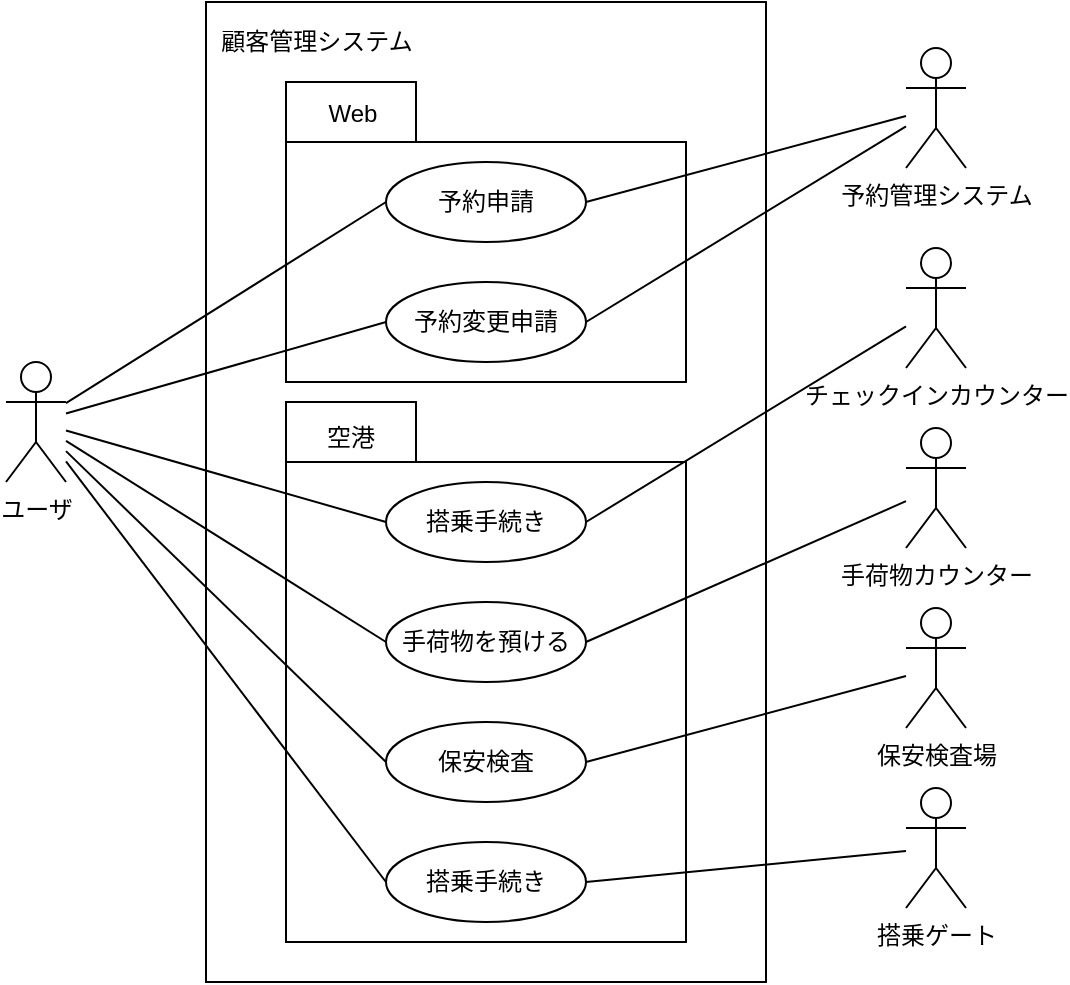 <mxfile version="15.5.2"><diagram id="x_y5S8pQO-tn-fxhovhy" name="ページ1"><mxGraphModel dx="1422" dy="765" grid="1" gridSize="10" guides="1" tooltips="1" connect="1" arrows="1" fold="1" page="1" pageScale="1" pageWidth="827" pageHeight="1169" math="0" shadow="0"><root><mxCell id="0"/><mxCell id="1" parent="0"/><mxCell id="3Cg5c_On5KP_tCkEuw-A-31" value="" style="rounded=0;whiteSpace=wrap;html=1;fillColor=none;" vertex="1" parent="1"><mxGeometry x="200" y="220" width="280" height="490" as="geometry"/></mxCell><mxCell id="3Cg5c_On5KP_tCkEuw-A-58" value="" style="shape=folder;fontStyle=1;tabWidth=65;tabHeight=30;tabPosition=left;html=1;boundedLbl=1;fillColor=none;" vertex="1" parent="1"><mxGeometry x="240" y="420" width="200" height="270" as="geometry"/></mxCell><mxCell id="3Cg5c_On5KP_tCkEuw-A-55" value="" style="shape=folder;fontStyle=1;tabWidth=65;tabHeight=30;tabPosition=left;html=1;boundedLbl=1;fillColor=none;" vertex="1" parent="1"><mxGeometry x="240" y="260" width="200" height="150" as="geometry"/></mxCell><mxCell id="3Cg5c_On5KP_tCkEuw-A-2" value="ユーザ" style="shape=umlActor;verticalLabelPosition=bottom;verticalAlign=top;html=1;outlineConnect=0;" vertex="1" parent="1"><mxGeometry x="100" y="400" width="30" height="60" as="geometry"/></mxCell><mxCell id="3Cg5c_On5KP_tCkEuw-A-4" value="予約管理システム" style="shape=umlActor;verticalLabelPosition=bottom;verticalAlign=top;html=1;outlineConnect=0;" vertex="1" parent="1"><mxGeometry x="550" y="243" width="30" height="60" as="geometry"/></mxCell><mxCell id="3Cg5c_On5KP_tCkEuw-A-21" value="予約申請" style="ellipse;whiteSpace=wrap;html=1;align=center;" vertex="1" parent="1"><mxGeometry x="290" y="300" width="100" height="40" as="geometry"/></mxCell><mxCell id="3Cg5c_On5KP_tCkEuw-A-32" value="顧客管理システム" style="text;html=1;align=center;verticalAlign=middle;resizable=0;points=[];autosize=1;strokeColor=none;fillColor=none;" vertex="1" parent="1"><mxGeometry x="200" y="230" width="110" height="20" as="geometry"/></mxCell><mxCell id="3Cg5c_On5KP_tCkEuw-A-33" value="保安検査" style="ellipse;whiteSpace=wrap;html=1;align=center;fillColor=none;" vertex="1" parent="1"><mxGeometry x="290" y="580" width="100" height="40" as="geometry"/></mxCell><mxCell id="3Cg5c_On5KP_tCkEuw-A-34" value="手荷物を預ける" style="ellipse;whiteSpace=wrap;html=1;align=center;fillColor=none;" vertex="1" parent="1"><mxGeometry x="290" y="520" width="100" height="40" as="geometry"/></mxCell><mxCell id="3Cg5c_On5KP_tCkEuw-A-35" value="搭乗手続き" style="ellipse;whiteSpace=wrap;html=1;align=center;fillColor=none;" vertex="1" parent="1"><mxGeometry x="290" y="460" width="100" height="40" as="geometry"/></mxCell><mxCell id="3Cg5c_On5KP_tCkEuw-A-40" value="" style="endArrow=none;html=1;rounded=0;entryX=0;entryY=0.5;entryDx=0;entryDy=0;" edge="1" parent="1" source="3Cg5c_On5KP_tCkEuw-A-2" target="3Cg5c_On5KP_tCkEuw-A-21"><mxGeometry width="50" height="50" relative="1" as="geometry"><mxPoint x="160" y="460" as="sourcePoint"/><mxPoint x="290" y="300" as="targetPoint"/></mxGeometry></mxCell><mxCell id="3Cg5c_On5KP_tCkEuw-A-41" value="" style="endArrow=none;html=1;rounded=0;entryX=0;entryY=0.5;entryDx=0;entryDy=0;" edge="1" parent="1" source="3Cg5c_On5KP_tCkEuw-A-2" target="3Cg5c_On5KP_tCkEuw-A-35"><mxGeometry width="50" height="50" relative="1" as="geometry"><mxPoint x="230" y="410" as="sourcePoint"/><mxPoint x="280" y="360" as="targetPoint"/></mxGeometry></mxCell><mxCell id="3Cg5c_On5KP_tCkEuw-A-42" value="" style="endArrow=none;html=1;rounded=0;entryX=0;entryY=0.5;entryDx=0;entryDy=0;" edge="1" parent="1" source="3Cg5c_On5KP_tCkEuw-A-2" target="3Cg5c_On5KP_tCkEuw-A-34"><mxGeometry width="50" height="50" relative="1" as="geometry"><mxPoint x="100" y="550" as="sourcePoint"/><mxPoint x="150" y="500" as="targetPoint"/></mxGeometry></mxCell><mxCell id="3Cg5c_On5KP_tCkEuw-A-43" value="" style="endArrow=none;html=1;rounded=0;entryX=0;entryY=0.5;entryDx=0;entryDy=0;" edge="1" parent="1" source="3Cg5c_On5KP_tCkEuw-A-2" target="3Cg5c_On5KP_tCkEuw-A-33"><mxGeometry width="50" height="50" relative="1" as="geometry"><mxPoint x="390" y="490" as="sourcePoint"/><mxPoint x="440" y="440" as="targetPoint"/></mxGeometry></mxCell><mxCell id="3Cg5c_On5KP_tCkEuw-A-44" value="予約変更申請" style="ellipse;whiteSpace=wrap;html=1;align=center;" vertex="1" parent="1"><mxGeometry x="290" y="360" width="100" height="40" as="geometry"/></mxCell><mxCell id="3Cg5c_On5KP_tCkEuw-A-45" value="" style="endArrow=none;html=1;rounded=0;entryX=0;entryY=0.5;entryDx=0;entryDy=0;" edge="1" parent="1" source="3Cg5c_On5KP_tCkEuw-A-2" target="3Cg5c_On5KP_tCkEuw-A-44"><mxGeometry width="50" height="50" relative="1" as="geometry"><mxPoint x="170" y="400" as="sourcePoint"/><mxPoint x="70" y="480" as="targetPoint"/></mxGeometry></mxCell><mxCell id="3Cg5c_On5KP_tCkEuw-A-47" value="" style="endArrow=none;html=1;rounded=0;exitX=1;exitY=0.5;exitDx=0;exitDy=0;" edge="1" parent="1" source="3Cg5c_On5KP_tCkEuw-A-44" target="3Cg5c_On5KP_tCkEuw-A-4"><mxGeometry width="50" height="50" relative="1" as="geometry"><mxPoint x="520" y="460" as="sourcePoint"/><mxPoint x="570" y="410" as="targetPoint"/></mxGeometry></mxCell><mxCell id="3Cg5c_On5KP_tCkEuw-A-48" value="チェックインカウンター" style="shape=umlActor;verticalLabelPosition=bottom;verticalAlign=top;html=1;outlineConnect=0;" vertex="1" parent="1"><mxGeometry x="550" y="343" width="30" height="60" as="geometry"/></mxCell><mxCell id="3Cg5c_On5KP_tCkEuw-A-49" value="" style="endArrow=none;html=1;rounded=0;exitX=1;exitY=0.5;exitDx=0;exitDy=0;" edge="1" parent="1" source="3Cg5c_On5KP_tCkEuw-A-35" target="3Cg5c_On5KP_tCkEuw-A-48"><mxGeometry width="50" height="50" relative="1" as="geometry"><mxPoint x="400" y="520" as="sourcePoint"/><mxPoint x="450" y="470" as="targetPoint"/></mxGeometry></mxCell><mxCell id="3Cg5c_On5KP_tCkEuw-A-51" value="手荷物カウンター" style="shape=umlActor;verticalLabelPosition=bottom;verticalAlign=top;html=1;outlineConnect=0;fillColor=none;" vertex="1" parent="1"><mxGeometry x="550" y="433" width="30" height="60" as="geometry"/></mxCell><mxCell id="3Cg5c_On5KP_tCkEuw-A-54" value="" style="endArrow=none;html=1;rounded=0;exitX=1;exitY=0.5;exitDx=0;exitDy=0;" edge="1" parent="1" source="3Cg5c_On5KP_tCkEuw-A-34" target="3Cg5c_On5KP_tCkEuw-A-51"><mxGeometry width="50" height="50" relative="1" as="geometry"><mxPoint x="380" y="540" as="sourcePoint"/><mxPoint x="430" y="490" as="targetPoint"/></mxGeometry></mxCell><mxCell id="3Cg5c_On5KP_tCkEuw-A-56" value="Web" style="text;html=1;align=center;verticalAlign=middle;resizable=0;points=[];autosize=1;strokeColor=none;fillColor=none;rounded=1;" vertex="1" parent="1"><mxGeometry x="253" y="266" width="40" height="20" as="geometry"/></mxCell><mxCell id="3Cg5c_On5KP_tCkEuw-A-57" value="" style="endArrow=none;html=1;rounded=0;exitX=1;exitY=0.5;exitDx=0;exitDy=0;" edge="1" parent="1" source="3Cg5c_On5KP_tCkEuw-A-21" target="3Cg5c_On5KP_tCkEuw-A-4"><mxGeometry width="50" height="50" relative="1" as="geometry"><mxPoint x="380" y="490" as="sourcePoint"/><mxPoint x="630" y="370" as="targetPoint"/></mxGeometry></mxCell><mxCell id="3Cg5c_On5KP_tCkEuw-A-61" value="空港" style="text;html=1;align=center;verticalAlign=middle;resizable=0;points=[];autosize=1;strokeColor=none;fillColor=none;" vertex="1" parent="1"><mxGeometry x="252" y="428" width="40" height="20" as="geometry"/></mxCell><mxCell id="3Cg5c_On5KP_tCkEuw-A-63" value="保安検査場" style="shape=umlActor;verticalLabelPosition=bottom;verticalAlign=top;html=1;outlineConnect=0;rounded=1;fillColor=none;" vertex="1" parent="1"><mxGeometry x="550" y="523" width="30" height="60" as="geometry"/></mxCell><mxCell id="3Cg5c_On5KP_tCkEuw-A-64" value="" style="endArrow=none;html=1;rounded=0;entryX=1;entryY=0.5;entryDx=0;entryDy=0;" edge="1" parent="1" source="3Cg5c_On5KP_tCkEuw-A-63" target="3Cg5c_On5KP_tCkEuw-A-33"><mxGeometry width="50" height="50" relative="1" as="geometry"><mxPoint x="390" y="740" as="sourcePoint"/><mxPoint x="440" y="690" as="targetPoint"/></mxGeometry></mxCell><mxCell id="3Cg5c_On5KP_tCkEuw-A-65" value="搭乗手続き" style="ellipse;whiteSpace=wrap;html=1;align=center;rounded=1;fillColor=none;" vertex="1" parent="1"><mxGeometry x="290" y="640" width="100" height="40" as="geometry"/></mxCell><mxCell id="3Cg5c_On5KP_tCkEuw-A-66" value="搭乗ゲート" style="shape=umlActor;verticalLabelPosition=bottom;verticalAlign=top;html=1;outlineConnect=0;rounded=1;fillColor=none;" vertex="1" parent="1"><mxGeometry x="550" y="613" width="30" height="60" as="geometry"/></mxCell><mxCell id="3Cg5c_On5KP_tCkEuw-A-67" value="" style="endArrow=none;html=1;rounded=0;exitX=1;exitY=0.5;exitDx=0;exitDy=0;" edge="1" parent="1" source="3Cg5c_On5KP_tCkEuw-A-65" target="3Cg5c_On5KP_tCkEuw-A-66"><mxGeometry width="50" height="50" relative="1" as="geometry"><mxPoint x="380" y="610" as="sourcePoint"/><mxPoint x="510" y="720" as="targetPoint"/></mxGeometry></mxCell><mxCell id="3Cg5c_On5KP_tCkEuw-A-68" value="" style="endArrow=none;html=1;rounded=0;entryX=0;entryY=0.5;entryDx=0;entryDy=0;" edge="1" parent="1" source="3Cg5c_On5KP_tCkEuw-A-2" target="3Cg5c_On5KP_tCkEuw-A-65"><mxGeometry width="50" height="50" relative="1" as="geometry"><mxPoint x="380" y="580" as="sourcePoint"/><mxPoint x="430" y="530" as="targetPoint"/></mxGeometry></mxCell></root></mxGraphModel></diagram></mxfile>